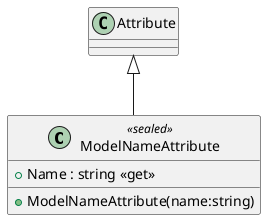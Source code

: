 @startuml
class ModelNameAttribute <<sealed>> {
    + ModelNameAttribute(name:string)
    + Name : string <<get>>
}
Attribute <|-- ModelNameAttribute
@enduml
